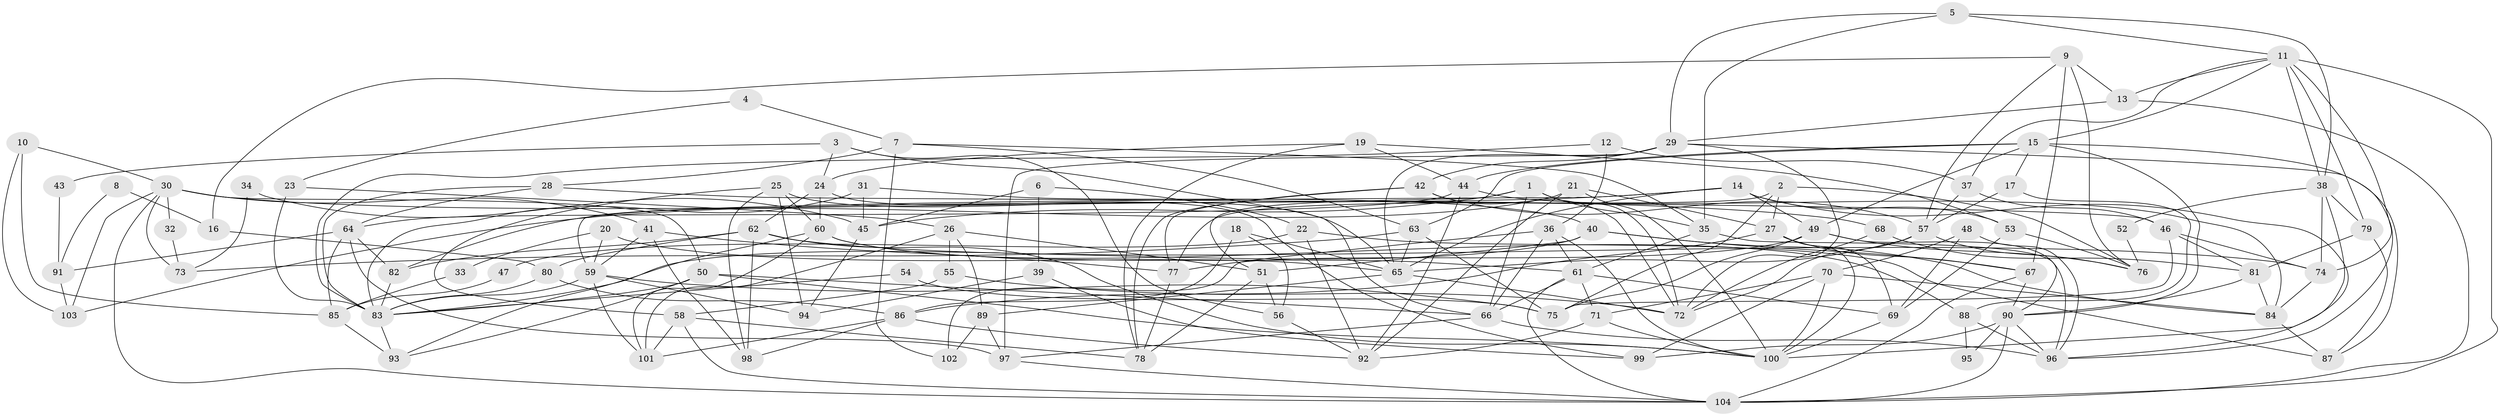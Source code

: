 // original degree distribution, {5: 0.20270270270270271, 6: 0.10135135135135136, 4: 0.22972972972972974, 2: 0.16216216216216217, 3: 0.25, 7: 0.0472972972972973, 8: 0.006756756756756757}
// Generated by graph-tools (version 1.1) at 2025/37/03/04/25 23:37:00]
// undirected, 104 vertices, 245 edges
graph export_dot {
  node [color=gray90,style=filled];
  1;
  2;
  3;
  4;
  5;
  6;
  7;
  8;
  9;
  10;
  11;
  12;
  13;
  14;
  15;
  16;
  17;
  18;
  19;
  20;
  21;
  22;
  23;
  24;
  25;
  26;
  27;
  28;
  29;
  30;
  31;
  32;
  33;
  34;
  35;
  36;
  37;
  38;
  39;
  40;
  41;
  42;
  43;
  44;
  45;
  46;
  47;
  48;
  49;
  50;
  51;
  52;
  53;
  54;
  55;
  56;
  57;
  58;
  59;
  60;
  61;
  62;
  63;
  64;
  65;
  66;
  67;
  68;
  69;
  70;
  71;
  72;
  73;
  74;
  75;
  76;
  77;
  78;
  79;
  80;
  81;
  82;
  83;
  84;
  85;
  86;
  87;
  88;
  89;
  90;
  91;
  92;
  93;
  94;
  95;
  96;
  97;
  98;
  99;
  100;
  101;
  102;
  103;
  104;
  1 -- 35 [weight=1.0];
  1 -- 45 [weight=1.0];
  1 -- 51 [weight=1.0];
  1 -- 66 [weight=1.0];
  1 -- 72 [weight=1.0];
  2 -- 27 [weight=1.0];
  2 -- 75 [weight=1.0];
  2 -- 76 [weight=1.0];
  2 -- 77 [weight=1.0];
  3 -- 24 [weight=1.0];
  3 -- 43 [weight=1.0];
  3 -- 56 [weight=1.0];
  3 -- 66 [weight=1.0];
  4 -- 7 [weight=1.0];
  4 -- 23 [weight=1.0];
  5 -- 11 [weight=1.0];
  5 -- 29 [weight=1.0];
  5 -- 35 [weight=1.0];
  5 -- 38 [weight=1.0];
  6 -- 22 [weight=1.0];
  6 -- 39 [weight=1.0];
  6 -- 45 [weight=1.0];
  7 -- 28 [weight=1.0];
  7 -- 35 [weight=1.0];
  7 -- 63 [weight=1.0];
  7 -- 102 [weight=1.0];
  8 -- 16 [weight=1.0];
  8 -- 91 [weight=1.0];
  9 -- 13 [weight=1.0];
  9 -- 16 [weight=1.0];
  9 -- 57 [weight=1.0];
  9 -- 67 [weight=1.0];
  9 -- 76 [weight=1.0];
  10 -- 30 [weight=1.0];
  10 -- 85 [weight=1.0];
  10 -- 103 [weight=1.0];
  11 -- 13 [weight=1.0];
  11 -- 15 [weight=1.0];
  11 -- 37 [weight=1.0];
  11 -- 38 [weight=1.0];
  11 -- 74 [weight=1.0];
  11 -- 79 [weight=1.0];
  11 -- 104 [weight=1.0];
  12 -- 36 [weight=1.0];
  12 -- 37 [weight=1.0];
  12 -- 83 [weight=1.0];
  13 -- 29 [weight=1.0];
  13 -- 104 [weight=1.0];
  14 -- 49 [weight=1.0];
  14 -- 53 [weight=1.0];
  14 -- 59 [weight=1.0];
  14 -- 65 [weight=1.0];
  14 -- 96 [weight=1.0];
  14 -- 103 [weight=1.0];
  15 -- 17 [weight=1.0];
  15 -- 44 [weight=1.0];
  15 -- 49 [weight=1.0];
  15 -- 63 [weight=1.0];
  15 -- 90 [weight=1.0];
  15 -- 96 [weight=1.0];
  16 -- 80 [weight=1.0];
  17 -- 57 [weight=1.0];
  17 -- 88 [weight=1.0];
  18 -- 56 [weight=1.0];
  18 -- 65 [weight=2.0];
  18 -- 86 [weight=1.0];
  19 -- 24 [weight=1.0];
  19 -- 44 [weight=1.0];
  19 -- 53 [weight=1.0];
  19 -- 78 [weight=1.0];
  20 -- 33 [weight=1.0];
  20 -- 59 [weight=1.0];
  20 -- 65 [weight=1.0];
  21 -- 27 [weight=1.0];
  21 -- 82 [weight=1.0];
  21 -- 92 [weight=1.0];
  21 -- 100 [weight=1.0];
  22 -- 47 [weight=2.0];
  22 -- 87 [weight=1.0];
  22 -- 92 [weight=1.0];
  23 -- 26 [weight=1.0];
  23 -- 83 [weight=2.0];
  24 -- 60 [weight=1.0];
  24 -- 62 [weight=1.0];
  24 -- 99 [weight=1.0];
  25 -- 58 [weight=1.0];
  25 -- 60 [weight=1.0];
  25 -- 65 [weight=1.0];
  25 -- 94 [weight=1.0];
  25 -- 98 [weight=1.0];
  26 -- 51 [weight=1.0];
  26 -- 55 [weight=1.0];
  26 -- 89 [weight=1.0];
  26 -- 101 [weight=1.0];
  27 -- 67 [weight=1.0];
  27 -- 69 [weight=1.0];
  27 -- 86 [weight=1.0];
  27 -- 100 [weight=1.0];
  28 -- 46 [weight=1.0];
  28 -- 64 [weight=1.0];
  28 -- 83 [weight=1.0];
  29 -- 42 [weight=1.0];
  29 -- 65 [weight=1.0];
  29 -- 72 [weight=1.0];
  29 -- 87 [weight=1.0];
  29 -- 97 [weight=1.0];
  30 -- 32 [weight=1.0];
  30 -- 41 [weight=1.0];
  30 -- 50 [weight=1.0];
  30 -- 68 [weight=1.0];
  30 -- 73 [weight=1.0];
  30 -- 103 [weight=1.0];
  30 -- 104 [weight=1.0];
  31 -- 40 [weight=1.0];
  31 -- 45 [weight=1.0];
  31 -- 83 [weight=1.0];
  32 -- 73 [weight=1.0];
  33 -- 85 [weight=1.0];
  34 -- 45 [weight=1.0];
  34 -- 73 [weight=1.0];
  35 -- 61 [weight=1.0];
  35 -- 96 [weight=1.0];
  36 -- 61 [weight=1.0];
  36 -- 66 [weight=1.0];
  36 -- 100 [weight=1.0];
  36 -- 102 [weight=1.0];
  37 -- 46 [weight=1.0];
  37 -- 57 [weight=1.0];
  38 -- 52 [weight=1.0];
  38 -- 74 [weight=1.0];
  38 -- 79 [weight=1.0];
  38 -- 100 [weight=1.0];
  39 -- 94 [weight=1.0];
  39 -- 99 [weight=1.0];
  40 -- 51 [weight=1.0];
  40 -- 67 [weight=1.0];
  40 -- 83 [weight=1.0];
  40 -- 84 [weight=1.0];
  41 -- 59 [weight=1.0];
  41 -- 77 [weight=2.0];
  41 -- 98 [weight=1.0];
  42 -- 57 [weight=1.0];
  42 -- 72 [weight=1.0];
  42 -- 77 [weight=1.0];
  42 -- 78 [weight=1.0];
  43 -- 91 [weight=1.0];
  44 -- 64 [weight=1.0];
  44 -- 84 [weight=1.0];
  44 -- 92 [weight=1.0];
  45 -- 94 [weight=1.0];
  46 -- 74 [weight=1.0];
  46 -- 75 [weight=1.0];
  46 -- 81 [weight=1.0];
  47 -- 85 [weight=1.0];
  48 -- 69 [weight=1.0];
  48 -- 70 [weight=1.0];
  48 -- 96 [weight=1.0];
  49 -- 75 [weight=1.0];
  49 -- 76 [weight=1.0];
  49 -- 77 [weight=1.0];
  49 -- 90 [weight=1.0];
  50 -- 66 [weight=1.0];
  50 -- 83 [weight=1.0];
  50 -- 93 [weight=1.0];
  50 -- 100 [weight=1.0];
  51 -- 56 [weight=1.0];
  51 -- 78 [weight=1.0];
  52 -- 76 [weight=1.0];
  53 -- 69 [weight=1.0];
  53 -- 76 [weight=1.0];
  54 -- 75 [weight=1.0];
  54 -- 83 [weight=1.0];
  55 -- 58 [weight=1.0];
  55 -- 72 [weight=1.0];
  56 -- 92 [weight=1.0];
  57 -- 65 [weight=1.0];
  57 -- 72 [weight=1.0];
  57 -- 76 [weight=1.0];
  58 -- 78 [weight=1.0];
  58 -- 101 [weight=1.0];
  58 -- 104 [weight=1.0];
  59 -- 75 [weight=1.0];
  59 -- 83 [weight=1.0];
  59 -- 94 [weight=1.0];
  59 -- 101 [weight=1.0];
  60 -- 61 [weight=1.0];
  60 -- 88 [weight=1.0];
  60 -- 93 [weight=1.0];
  60 -- 101 [weight=1.0];
  61 -- 66 [weight=1.0];
  61 -- 69 [weight=1.0];
  61 -- 71 [weight=1.0];
  61 -- 104 [weight=1.0];
  62 -- 74 [weight=1.0];
  62 -- 80 [weight=1.0];
  62 -- 82 [weight=1.0];
  62 -- 98 [weight=1.0];
  62 -- 100 [weight=1.0];
  63 -- 65 [weight=1.0];
  63 -- 73 [weight=1.0];
  63 -- 75 [weight=1.0];
  64 -- 82 [weight=1.0];
  64 -- 85 [weight=1.0];
  64 -- 91 [weight=1.0];
  64 -- 97 [weight=2.0];
  65 -- 72 [weight=1.0];
  65 -- 89 [weight=1.0];
  66 -- 96 [weight=1.0];
  66 -- 97 [weight=1.0];
  67 -- 90 [weight=1.0];
  67 -- 104 [weight=1.0];
  68 -- 72 [weight=1.0];
  68 -- 81 [weight=1.0];
  69 -- 100 [weight=1.0];
  70 -- 71 [weight=1.0];
  70 -- 84 [weight=1.0];
  70 -- 99 [weight=1.0];
  70 -- 100 [weight=1.0];
  71 -- 92 [weight=1.0];
  71 -- 100 [weight=1.0];
  74 -- 84 [weight=1.0];
  77 -- 78 [weight=1.0];
  79 -- 81 [weight=1.0];
  79 -- 87 [weight=1.0];
  80 -- 83 [weight=1.0];
  80 -- 86 [weight=1.0];
  81 -- 84 [weight=1.0];
  81 -- 90 [weight=1.0];
  82 -- 83 [weight=1.0];
  83 -- 93 [weight=1.0];
  84 -- 87 [weight=1.0];
  85 -- 93 [weight=1.0];
  86 -- 92 [weight=1.0];
  86 -- 98 [weight=1.0];
  86 -- 101 [weight=1.0];
  88 -- 95 [weight=1.0];
  88 -- 96 [weight=2.0];
  89 -- 97 [weight=1.0];
  89 -- 102 [weight=1.0];
  90 -- 95 [weight=1.0];
  90 -- 96 [weight=1.0];
  90 -- 99 [weight=1.0];
  90 -- 104 [weight=1.0];
  91 -- 103 [weight=1.0];
  97 -- 104 [weight=1.0];
}

